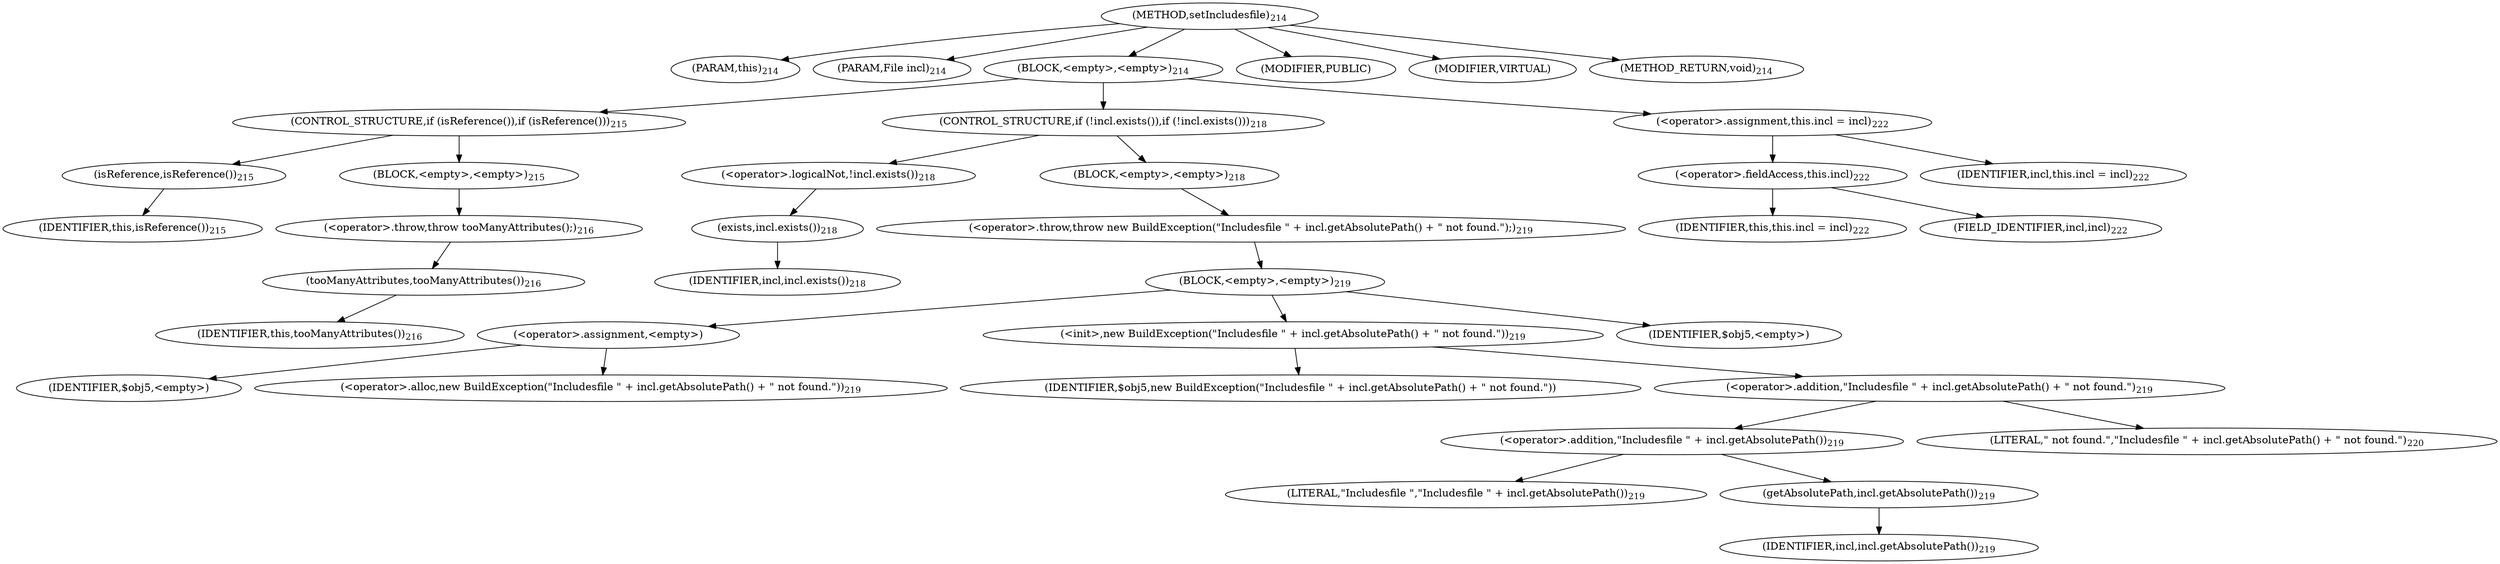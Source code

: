 digraph "setIncludesfile" {  
"405" [label = <(METHOD,setIncludesfile)<SUB>214</SUB>> ]
"53" [label = <(PARAM,this)<SUB>214</SUB>> ]
"406" [label = <(PARAM,File incl)<SUB>214</SUB>> ]
"407" [label = <(BLOCK,&lt;empty&gt;,&lt;empty&gt;)<SUB>214</SUB>> ]
"408" [label = <(CONTROL_STRUCTURE,if (isReference()),if (isReference()))<SUB>215</SUB>> ]
"409" [label = <(isReference,isReference())<SUB>215</SUB>> ]
"52" [label = <(IDENTIFIER,this,isReference())<SUB>215</SUB>> ]
"410" [label = <(BLOCK,&lt;empty&gt;,&lt;empty&gt;)<SUB>215</SUB>> ]
"411" [label = <(&lt;operator&gt;.throw,throw tooManyAttributes();)<SUB>216</SUB>> ]
"412" [label = <(tooManyAttributes,tooManyAttributes())<SUB>216</SUB>> ]
"54" [label = <(IDENTIFIER,this,tooManyAttributes())<SUB>216</SUB>> ]
"413" [label = <(CONTROL_STRUCTURE,if (!incl.exists()),if (!incl.exists()))<SUB>218</SUB>> ]
"414" [label = <(&lt;operator&gt;.logicalNot,!incl.exists())<SUB>218</SUB>> ]
"415" [label = <(exists,incl.exists())<SUB>218</SUB>> ]
"416" [label = <(IDENTIFIER,incl,incl.exists())<SUB>218</SUB>> ]
"417" [label = <(BLOCK,&lt;empty&gt;,&lt;empty&gt;)<SUB>218</SUB>> ]
"418" [label = <(&lt;operator&gt;.throw,throw new BuildException(&quot;Includesfile &quot; + incl.getAbsolutePath() + &quot; not found.&quot;);)<SUB>219</SUB>> ]
"419" [label = <(BLOCK,&lt;empty&gt;,&lt;empty&gt;)<SUB>219</SUB>> ]
"420" [label = <(&lt;operator&gt;.assignment,&lt;empty&gt;)> ]
"421" [label = <(IDENTIFIER,$obj5,&lt;empty&gt;)> ]
"422" [label = <(&lt;operator&gt;.alloc,new BuildException(&quot;Includesfile &quot; + incl.getAbsolutePath() + &quot; not found.&quot;))<SUB>219</SUB>> ]
"423" [label = <(&lt;init&gt;,new BuildException(&quot;Includesfile &quot; + incl.getAbsolutePath() + &quot; not found.&quot;))<SUB>219</SUB>> ]
"424" [label = <(IDENTIFIER,$obj5,new BuildException(&quot;Includesfile &quot; + incl.getAbsolutePath() + &quot; not found.&quot;))> ]
"425" [label = <(&lt;operator&gt;.addition,&quot;Includesfile &quot; + incl.getAbsolutePath() + &quot; not found.&quot;)<SUB>219</SUB>> ]
"426" [label = <(&lt;operator&gt;.addition,&quot;Includesfile &quot; + incl.getAbsolutePath())<SUB>219</SUB>> ]
"427" [label = <(LITERAL,&quot;Includesfile &quot;,&quot;Includesfile &quot; + incl.getAbsolutePath())<SUB>219</SUB>> ]
"428" [label = <(getAbsolutePath,incl.getAbsolutePath())<SUB>219</SUB>> ]
"429" [label = <(IDENTIFIER,incl,incl.getAbsolutePath())<SUB>219</SUB>> ]
"430" [label = <(LITERAL,&quot; not found.&quot;,&quot;Includesfile &quot; + incl.getAbsolutePath() + &quot; not found.&quot;)<SUB>220</SUB>> ]
"431" [label = <(IDENTIFIER,$obj5,&lt;empty&gt;)> ]
"432" [label = <(&lt;operator&gt;.assignment,this.incl = incl)<SUB>222</SUB>> ]
"433" [label = <(&lt;operator&gt;.fieldAccess,this.incl)<SUB>222</SUB>> ]
"55" [label = <(IDENTIFIER,this,this.incl = incl)<SUB>222</SUB>> ]
"434" [label = <(FIELD_IDENTIFIER,incl,incl)<SUB>222</SUB>> ]
"435" [label = <(IDENTIFIER,incl,this.incl = incl)<SUB>222</SUB>> ]
"436" [label = <(MODIFIER,PUBLIC)> ]
"437" [label = <(MODIFIER,VIRTUAL)> ]
"438" [label = <(METHOD_RETURN,void)<SUB>214</SUB>> ]
  "405" -> "53" 
  "405" -> "406" 
  "405" -> "407" 
  "405" -> "436" 
  "405" -> "437" 
  "405" -> "438" 
  "407" -> "408" 
  "407" -> "413" 
  "407" -> "432" 
  "408" -> "409" 
  "408" -> "410" 
  "409" -> "52" 
  "410" -> "411" 
  "411" -> "412" 
  "412" -> "54" 
  "413" -> "414" 
  "413" -> "417" 
  "414" -> "415" 
  "415" -> "416" 
  "417" -> "418" 
  "418" -> "419" 
  "419" -> "420" 
  "419" -> "423" 
  "419" -> "431" 
  "420" -> "421" 
  "420" -> "422" 
  "423" -> "424" 
  "423" -> "425" 
  "425" -> "426" 
  "425" -> "430" 
  "426" -> "427" 
  "426" -> "428" 
  "428" -> "429" 
  "432" -> "433" 
  "432" -> "435" 
  "433" -> "55" 
  "433" -> "434" 
}
